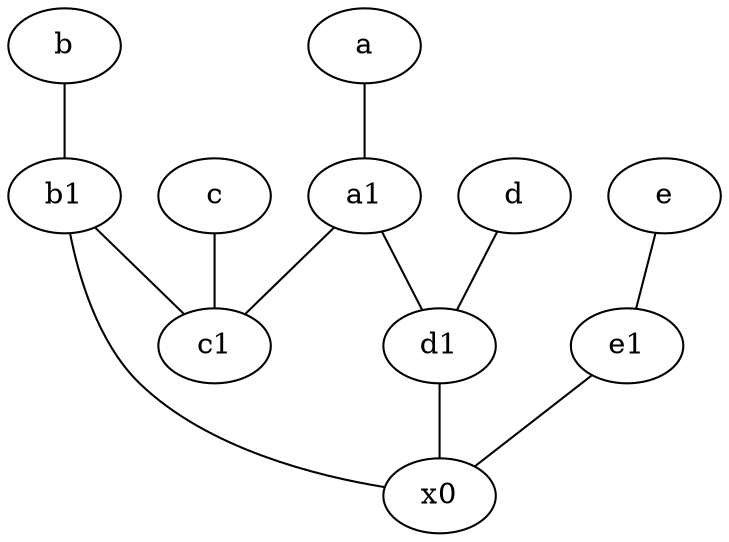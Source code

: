 graph {
	node [labelfontsize=50]
	x0 [labelfontsize=50]
	c [labelfontsize=50 pos="4.5,2!"]
	e1 [labelfontsize=50 pos="7,7!"]
	a1 [labelfontsize=50 pos="8,3!"]
	d [labelfontsize=50 pos="2,5!"]
	c1 [labelfontsize=50 pos="4.5,3!"]
	d1 [labelfontsize=50 pos="3,5!"]
	a [labelfontsize=50 pos="8,2!"]
	b [labelfontsize=50 pos="10,4!"]
	b1 [labelfontsize=50 pos="9,4!"]
	e [labelfontsize=50 pos="7,9!"]
	a1 -- c1
	a1 -- d1
	b -- b1
	e -- e1
	d1 -- x0
	b1 -- c1
	d -- d1
	c -- c1
	a -- a1
	e1 -- x0
	b1 -- x0
}
